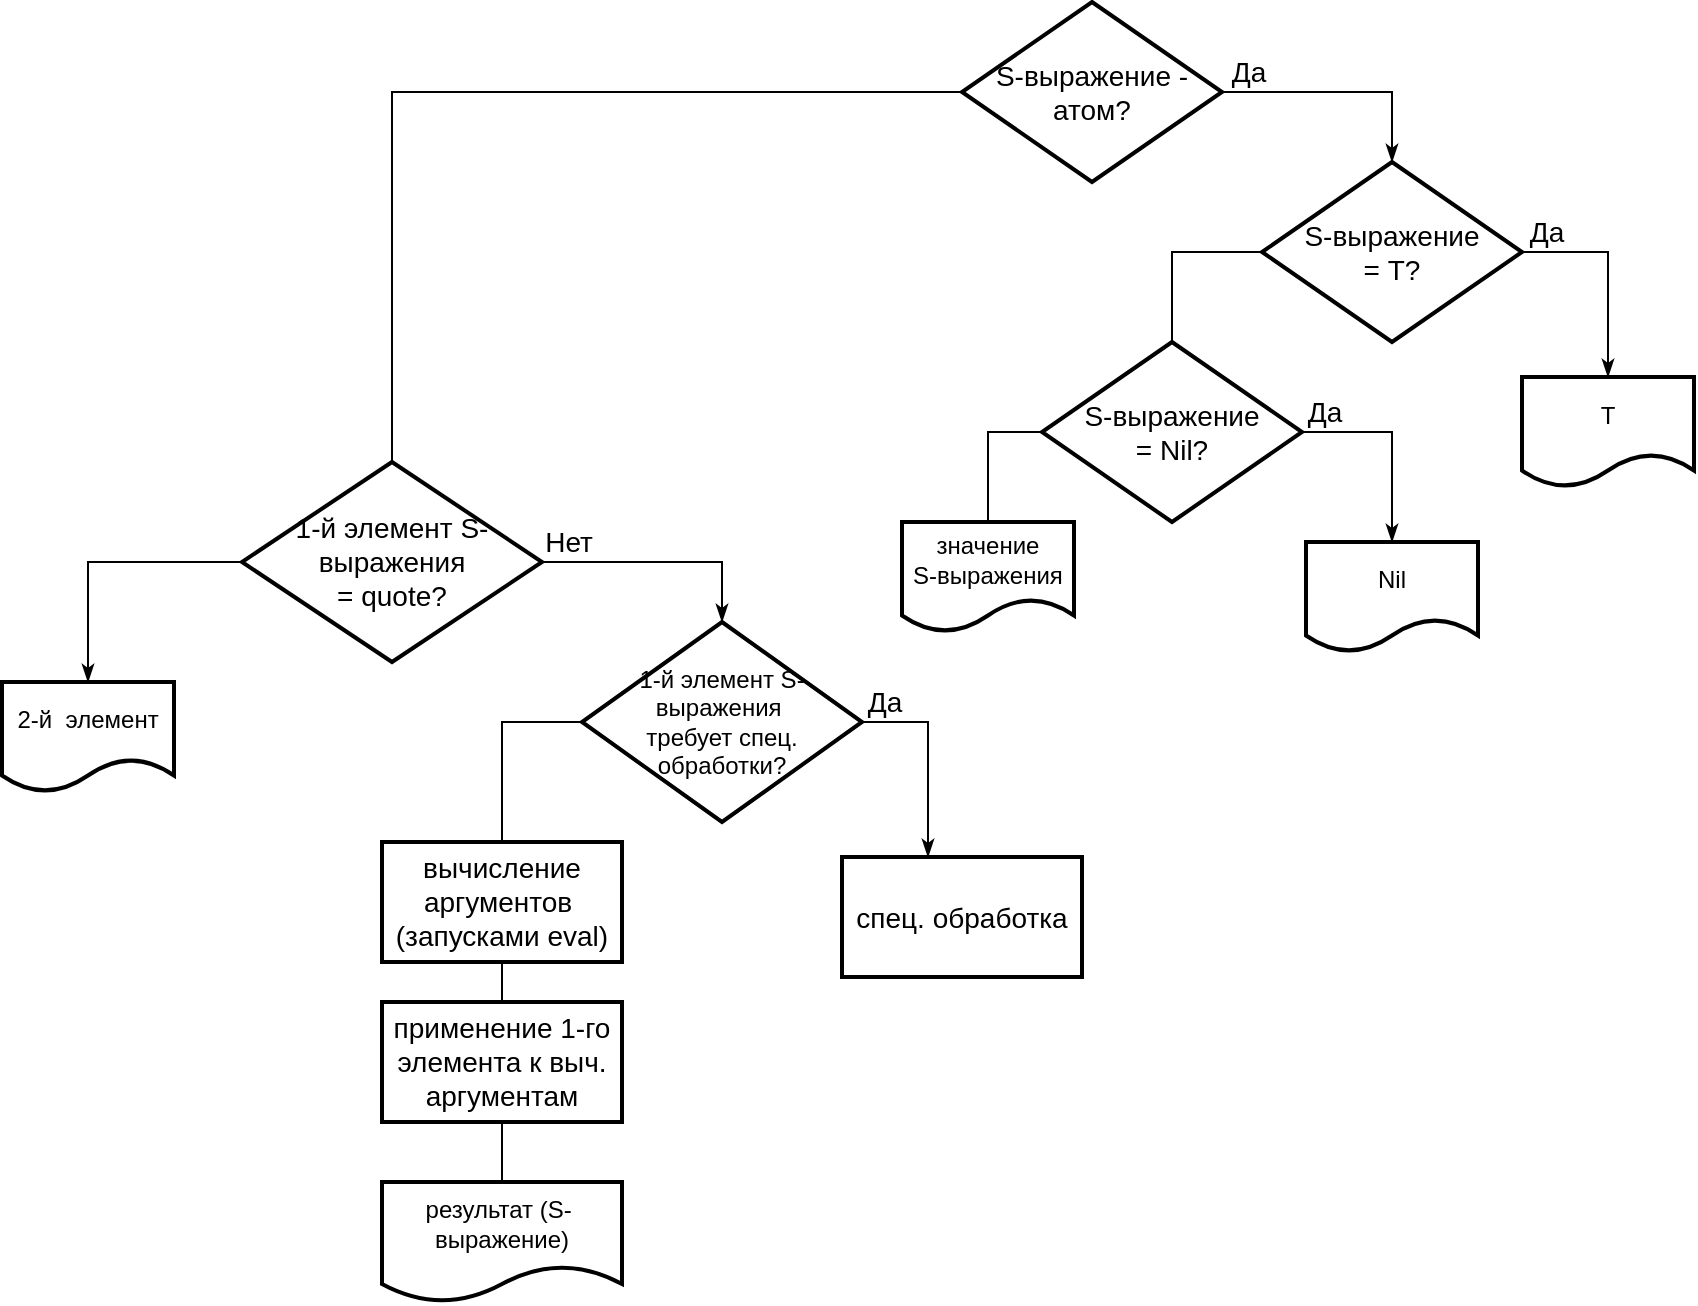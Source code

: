 <mxfile version="13.9.9" type="device"><diagram id="pKdj5ocbptr0CY1lUVmf" name="Страница 1"><mxGraphModel dx="125" dy="644" grid="1" gridSize="10" guides="1" tooltips="1" connect="1" arrows="1" fold="1" page="1" pageScale="1" pageWidth="827" pageHeight="1169" math="0" shadow="0"><root><mxCell id="0"/><mxCell id="1" parent="0"/><mxCell id="OiR83aln4qOKB0i3QsZ8-12" value="Да" style="edgeStyle=orthogonalEdgeStyle;rounded=0;orthogonalLoop=1;jettySize=auto;html=1;exitX=1;exitY=0.5;exitDx=0;exitDy=0;entryX=0.5;entryY=0;entryDx=0;entryDy=0;endArrow=classicThin;endFill=1;fontSize=14;" edge="1" parent="1" source="OiR83aln4qOKB0i3QsZ8-13" target="OiR83aln4qOKB0i3QsZ8-17"><mxGeometry x="-0.786" y="10" relative="1" as="geometry"><mxPoint as="offset"/><mxPoint x="1625" y="95" as="targetPoint"/><Array as="points"><mxPoint x="1575" y="65"/></Array></mxGeometry></mxCell><mxCell id="OiR83aln4qOKB0i3QsZ8-43" style="edgeStyle=orthogonalEdgeStyle;rounded=0;orthogonalLoop=1;jettySize=auto;html=1;exitX=0;exitY=0.5;exitDx=0;exitDy=0;entryX=0.5;entryY=0;entryDx=0;entryDy=0;endArrow=none;endFill=0;fontSize=12;" edge="1" parent="1" source="OiR83aln4qOKB0i3QsZ8-13" target="OiR83aln4qOKB0i3QsZ8-27"><mxGeometry relative="1" as="geometry"/></mxCell><mxCell id="OiR83aln4qOKB0i3QsZ8-13" value="S-выражение - &lt;br&gt;атом?" style="rhombus;whiteSpace=wrap;html=1;strokeWidth=2;fontSize=14;" vertex="1" parent="1"><mxGeometry x="1360" y="20" width="130" height="90" as="geometry"/></mxCell><mxCell id="OiR83aln4qOKB0i3QsZ8-16" value="Да" style="edgeStyle=orthogonalEdgeStyle;rounded=0;orthogonalLoop=1;jettySize=auto;html=1;exitX=1;exitY=0.5;exitDx=0;exitDy=0;entryX=0.5;entryY=0;entryDx=0;entryDy=0;endArrow=classicThin;endFill=1;fontSize=14;" edge="1" parent="1" source="OiR83aln4qOKB0i3QsZ8-17" target="OiR83aln4qOKB0i3QsZ8-21"><mxGeometry x="-0.786" y="10" relative="1" as="geometry"><mxPoint as="offset"/><mxPoint x="1775" y="175" as="targetPoint"/><Array as="points"><mxPoint x="1683" y="145"/></Array></mxGeometry></mxCell><mxCell id="OiR83aln4qOKB0i3QsZ8-24" style="edgeStyle=orthogonalEdgeStyle;rounded=0;orthogonalLoop=1;jettySize=auto;html=1;exitX=0;exitY=0.5;exitDx=0;exitDy=0;entryX=0.5;entryY=0;entryDx=0;entryDy=0;endArrow=none;endFill=0;" edge="1" parent="1" source="OiR83aln4qOKB0i3QsZ8-17" target="OiR83aln4qOKB0i3QsZ8-19"><mxGeometry relative="1" as="geometry"/></mxCell><mxCell id="OiR83aln4qOKB0i3QsZ8-17" value="S-выражение &lt;br&gt;= T?" style="rhombus;whiteSpace=wrap;html=1;strokeWidth=2;fontSize=14;" vertex="1" parent="1"><mxGeometry x="1510" y="100" width="130" height="90" as="geometry"/></mxCell><mxCell id="OiR83aln4qOKB0i3QsZ8-18" value="Да" style="edgeStyle=orthogonalEdgeStyle;rounded=0;orthogonalLoop=1;jettySize=auto;html=1;exitX=1;exitY=0.5;exitDx=0;exitDy=0;entryX=0.5;entryY=0;entryDx=0;entryDy=0;endArrow=classicThin;endFill=1;fontSize=14;" edge="1" parent="1" source="OiR83aln4qOKB0i3QsZ8-19" target="OiR83aln4qOKB0i3QsZ8-20"><mxGeometry x="-0.786" y="10" relative="1" as="geometry"><mxPoint as="offset"/><mxPoint x="1654" y="265" as="targetPoint"/><Array as="points"><mxPoint x="1575" y="235"/></Array></mxGeometry></mxCell><mxCell id="OiR83aln4qOKB0i3QsZ8-23" style="edgeStyle=orthogonalEdgeStyle;rounded=0;orthogonalLoop=1;jettySize=auto;html=1;exitX=0;exitY=0.5;exitDx=0;exitDy=0;entryX=0.5;entryY=0;entryDx=0;entryDy=0;endArrow=none;endFill=0;" edge="1" parent="1" source="OiR83aln4qOKB0i3QsZ8-19" target="OiR83aln4qOKB0i3QsZ8-22"><mxGeometry relative="1" as="geometry"/></mxCell><mxCell id="OiR83aln4qOKB0i3QsZ8-19" value="S-выражение &lt;br&gt;= Nil?" style="rhombus;whiteSpace=wrap;html=1;strokeWidth=2;fontSize=14;" vertex="1" parent="1"><mxGeometry x="1400" y="190" width="130" height="90" as="geometry"/></mxCell><mxCell id="OiR83aln4qOKB0i3QsZ8-20" value="Nil" style="shape=document;whiteSpace=wrap;html=1;boundedLbl=1;strokeWidth=2;" vertex="1" parent="1"><mxGeometry x="1532" y="290" width="86" height="55" as="geometry"/></mxCell><mxCell id="OiR83aln4qOKB0i3QsZ8-21" value="T" style="shape=document;whiteSpace=wrap;html=1;boundedLbl=1;strokeWidth=2;" vertex="1" parent="1"><mxGeometry x="1640" y="207.5" width="86" height="55" as="geometry"/></mxCell><mxCell id="OiR83aln4qOKB0i3QsZ8-22" value="значение &lt;br&gt;S-выражения" style="shape=document;whiteSpace=wrap;html=1;boundedLbl=1;strokeWidth=2;" vertex="1" parent="1"><mxGeometry x="1330" y="280" width="86" height="55" as="geometry"/></mxCell><mxCell id="OiR83aln4qOKB0i3QsZ8-25" value="спец. обработка" style="rounded=0;whiteSpace=wrap;html=1;strokeWidth=2;fontSize=14;" vertex="1" parent="1"><mxGeometry x="1300" y="447.5" width="120" height="60" as="geometry"/></mxCell><mxCell id="OiR83aln4qOKB0i3QsZ8-26" value="Нет" style="edgeStyle=orthogonalEdgeStyle;rounded=0;orthogonalLoop=1;jettySize=auto;html=1;exitX=1;exitY=0.5;exitDx=0;exitDy=0;entryX=0.5;entryY=0;entryDx=0;entryDy=0;endArrow=classicThin;endFill=1;fontSize=14;" edge="1" parent="1" source="OiR83aln4qOKB0i3QsZ8-27" target="OiR83aln4qOKB0i3QsZ8-30"><mxGeometry x="-0.786" y="10" relative="1" as="geometry"><mxPoint as="offset"/><mxPoint x="1285" y="335" as="targetPoint"/><Array as="points"><mxPoint x="1240" y="300"/></Array></mxGeometry></mxCell><mxCell id="OiR83aln4qOKB0i3QsZ8-42" style="edgeStyle=orthogonalEdgeStyle;rounded=0;orthogonalLoop=1;jettySize=auto;html=1;exitX=0;exitY=0.5;exitDx=0;exitDy=0;entryX=0.5;entryY=0;entryDx=0;entryDy=0;endArrow=classicThin;endFill=1;fontSize=12;" edge="1" parent="1" source="OiR83aln4qOKB0i3QsZ8-27" target="OiR83aln4qOKB0i3QsZ8-41"><mxGeometry relative="1" as="geometry"/></mxCell><mxCell id="OiR83aln4qOKB0i3QsZ8-27" value="1-й элемент S-выражения &lt;br&gt;= quote?" style="rhombus;whiteSpace=wrap;html=1;strokeWidth=2;fontSize=14;" vertex="1" parent="1"><mxGeometry x="1000" y="250" width="150" height="100" as="geometry"/></mxCell><mxCell id="OiR83aln4qOKB0i3QsZ8-28" value="Да" style="edgeStyle=orthogonalEdgeStyle;rounded=0;orthogonalLoop=1;jettySize=auto;html=1;exitX=1;exitY=0.5;exitDx=0;exitDy=0;endArrow=classicThin;endFill=1;fontSize=14;" edge="1" parent="1" source="OiR83aln4qOKB0i3QsZ8-30" target="OiR83aln4qOKB0i3QsZ8-25"><mxGeometry x="-0.786" y="10" relative="1" as="geometry"><mxPoint as="offset"/><mxPoint x="1343" y="447.5" as="targetPoint"/><Array as="points"><mxPoint x="1343" y="380"/></Array></mxGeometry></mxCell><mxCell id="OiR83aln4qOKB0i3QsZ8-29" style="edgeStyle=orthogonalEdgeStyle;rounded=0;orthogonalLoop=1;jettySize=auto;html=1;exitX=0;exitY=0.5;exitDx=0;exitDy=0;entryX=0.5;entryY=0;entryDx=0;entryDy=0;endArrow=none;endFill=0;" edge="1" parent="1" source="OiR83aln4qOKB0i3QsZ8-30" target="OiR83aln4qOKB0i3QsZ8-37"><mxGeometry relative="1" as="geometry"><mxPoint x="1125" y="430" as="targetPoint"/></mxGeometry></mxCell><mxCell id="OiR83aln4qOKB0i3QsZ8-30" value="1-й элемент S-выражения&amp;nbsp;&lt;br style=&quot;font-size: 12px;&quot;&gt;требует спец. обработки?" style="rhombus;whiteSpace=wrap;html=1;strokeWidth=2;fontSize=12;" vertex="1" parent="1"><mxGeometry x="1170" y="330" width="140" height="100" as="geometry"/></mxCell><mxCell id="OiR83aln4qOKB0i3QsZ8-34" value="результат (S-&amp;nbsp; выражение)" style="shape=document;whiteSpace=wrap;html=1;boundedLbl=1;strokeWidth=2;" vertex="1" parent="1"><mxGeometry x="1070" y="610" width="120" height="60" as="geometry"/></mxCell><mxCell id="OiR83aln4qOKB0i3QsZ8-39" style="edgeStyle=orthogonalEdgeStyle;rounded=0;orthogonalLoop=1;jettySize=auto;html=1;exitX=0.5;exitY=1;exitDx=0;exitDy=0;entryX=0.5;entryY=0;entryDx=0;entryDy=0;endArrow=none;endFill=0;fontSize=12;" edge="1" parent="1" source="OiR83aln4qOKB0i3QsZ8-37" target="OiR83aln4qOKB0i3QsZ8-38"><mxGeometry relative="1" as="geometry"/></mxCell><mxCell id="OiR83aln4qOKB0i3QsZ8-37" value="вычисление аргументов&amp;nbsp; (запусками eval)" style="rounded=0;whiteSpace=wrap;html=1;strokeWidth=2;fontSize=14;" vertex="1" parent="1"><mxGeometry x="1070" y="440" width="120" height="60" as="geometry"/></mxCell><mxCell id="OiR83aln4qOKB0i3QsZ8-40" style="edgeStyle=orthogonalEdgeStyle;rounded=0;orthogonalLoop=1;jettySize=auto;html=1;exitX=0.5;exitY=1;exitDx=0;exitDy=0;entryX=0.5;entryY=0;entryDx=0;entryDy=0;endArrow=none;endFill=0;fontSize=12;" edge="1" parent="1" source="OiR83aln4qOKB0i3QsZ8-38" target="OiR83aln4qOKB0i3QsZ8-34"><mxGeometry relative="1" as="geometry"/></mxCell><mxCell id="OiR83aln4qOKB0i3QsZ8-38" value="применение 1-го элемента к выч. аргументам" style="rounded=0;whiteSpace=wrap;html=1;strokeWidth=2;fontSize=14;" vertex="1" parent="1"><mxGeometry x="1070" y="520" width="120" height="60" as="geometry"/></mxCell><mxCell id="OiR83aln4qOKB0i3QsZ8-41" value="2-й&amp;nbsp; элемент" style="shape=document;whiteSpace=wrap;html=1;boundedLbl=1;strokeWidth=2;" vertex="1" parent="1"><mxGeometry x="880" y="360" width="86" height="55" as="geometry"/></mxCell></root></mxGraphModel></diagram></mxfile>